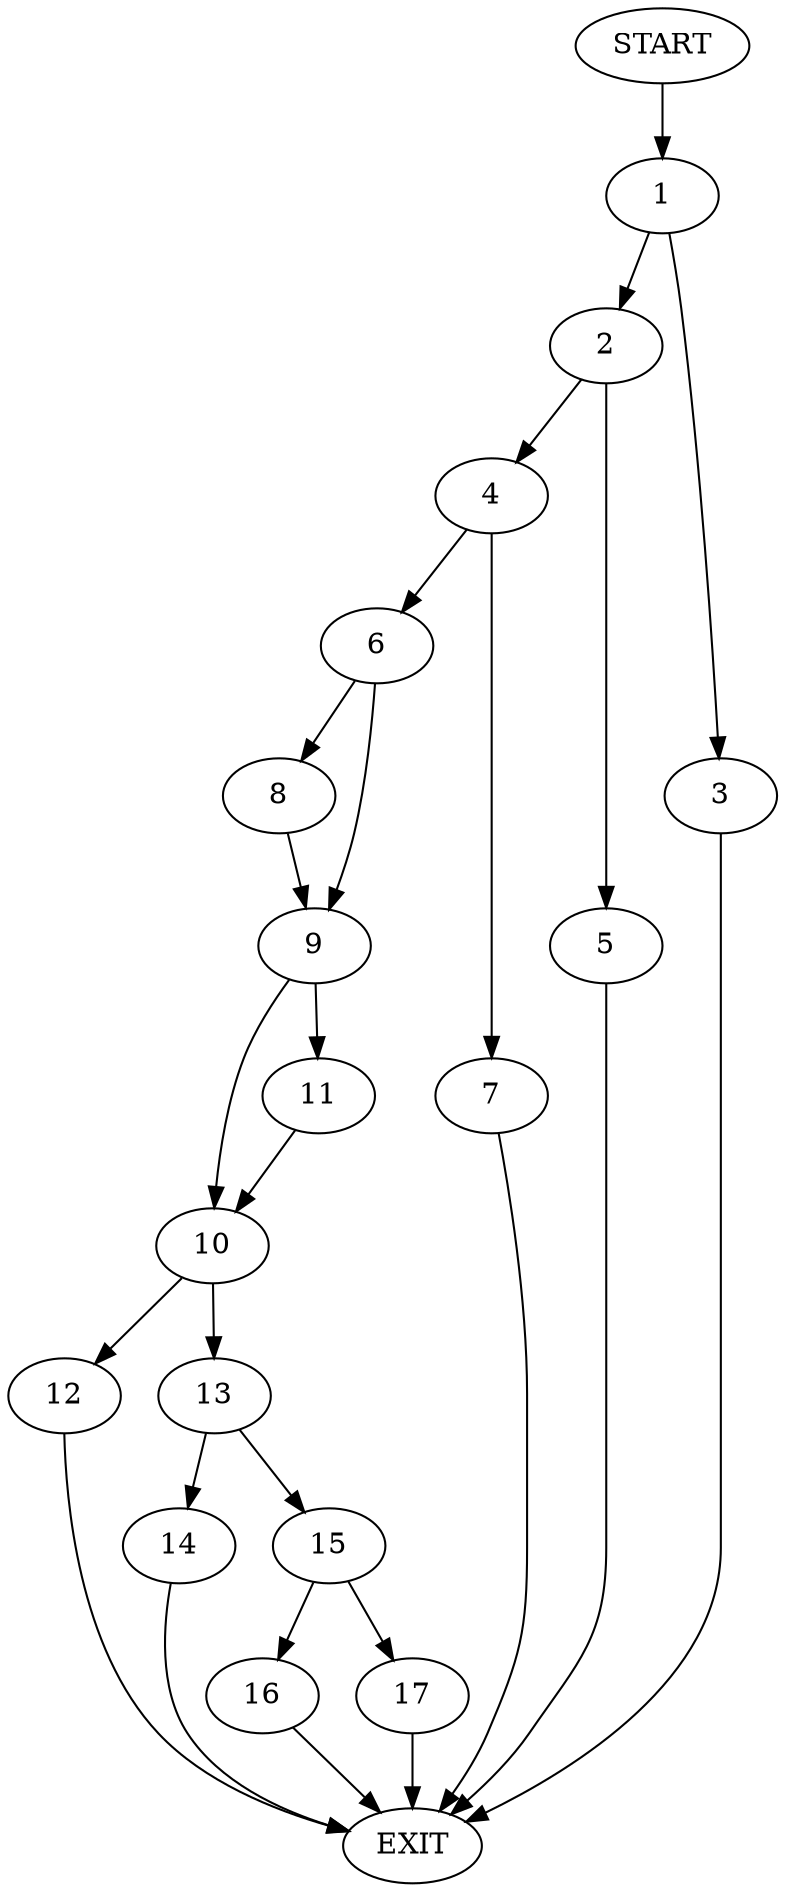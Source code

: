 digraph {
0 [label="START"]
18 [label="EXIT"]
0 -> 1
1 -> 2
1 -> 3
2 -> 4
2 -> 5
3 -> 18
4 -> 6
4 -> 7
5 -> 18
7 -> 18
6 -> 8
6 -> 9
8 -> 9
9 -> 10
9 -> 11
11 -> 10
10 -> 12
10 -> 13
12 -> 18
13 -> 14
13 -> 15
14 -> 18
15 -> 16
15 -> 17
16 -> 18
17 -> 18
}
